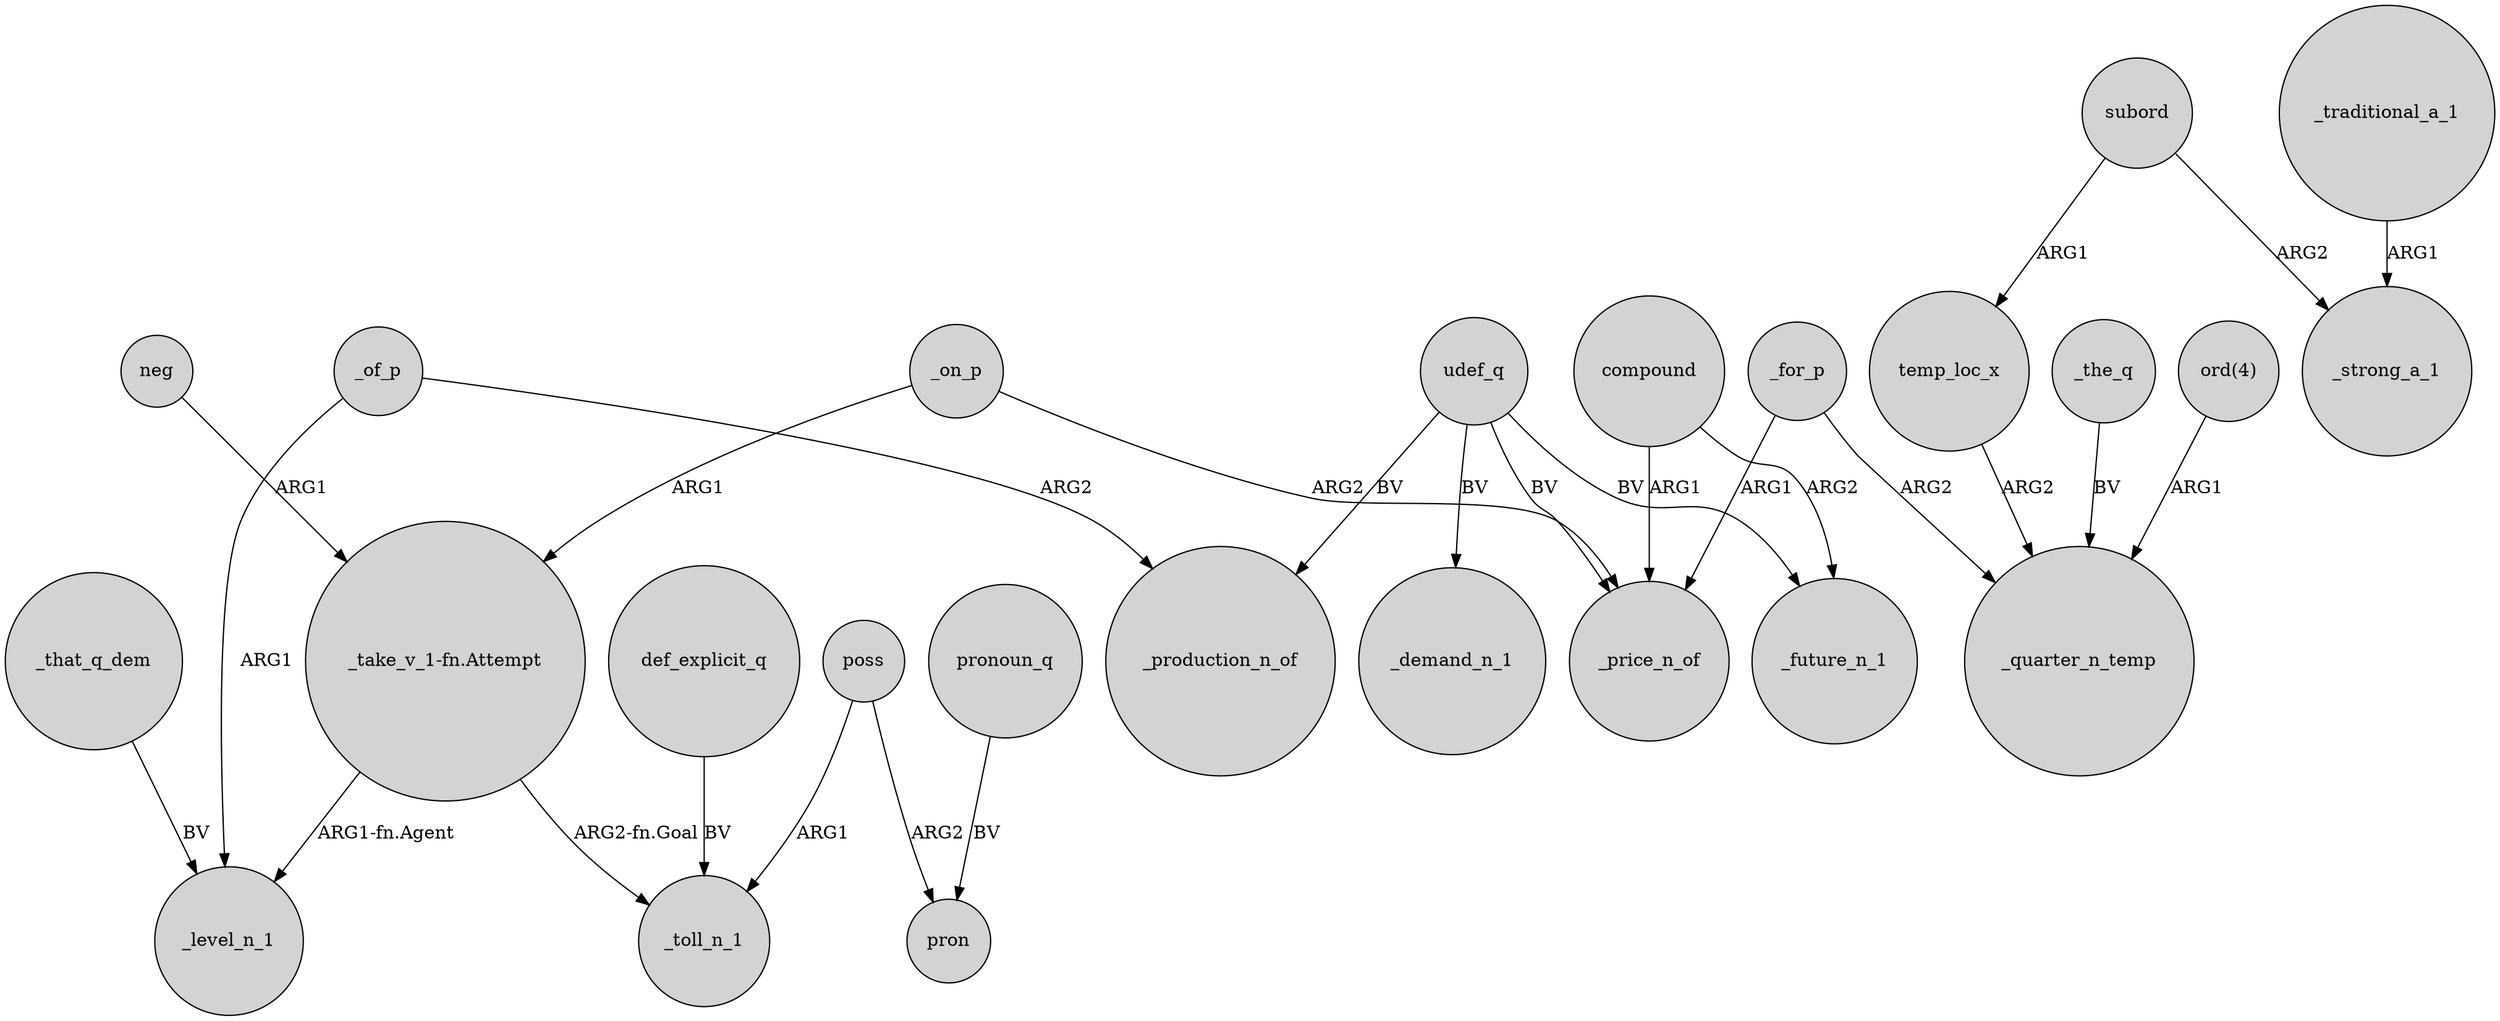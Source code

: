digraph {
	node [shape=circle style=filled]
	_of_p -> _level_n_1 [label=ARG1]
	def_explicit_q -> _toll_n_1 [label=BV]
	_that_q_dem -> _level_n_1 [label=BV]
	_of_p -> _production_n_of [label=ARG2]
	_on_p -> "_take_v_1-fn.Attempt" [label=ARG1]
	"_take_v_1-fn.Attempt" -> _toll_n_1 [label="ARG2-fn.Goal"]
	udef_q -> _price_n_of [label=BV]
	temp_loc_x -> _quarter_n_temp [label=ARG2]
	compound -> _future_n_1 [label=ARG2]
	_the_q -> _quarter_n_temp [label=BV]
	subord -> temp_loc_x [label=ARG1]
	udef_q -> _production_n_of [label=BV]
	poss -> _toll_n_1 [label=ARG1]
	udef_q -> _future_n_1 [label=BV]
	pronoun_q -> pron [label=BV]
	"_take_v_1-fn.Attempt" -> _level_n_1 [label="ARG1-fn.Agent"]
	neg -> "_take_v_1-fn.Attempt" [label=ARG1]
	poss -> pron [label=ARG2]
	_for_p -> _quarter_n_temp [label=ARG2]
	subord -> _strong_a_1 [label=ARG2]
	udef_q -> _demand_n_1 [label=BV]
	"ord(4)" -> _quarter_n_temp [label=ARG1]
	compound -> _price_n_of [label=ARG1]
	_traditional_a_1 -> _strong_a_1 [label=ARG1]
	_for_p -> _price_n_of [label=ARG1]
	_on_p -> _price_n_of [label=ARG2]
}

